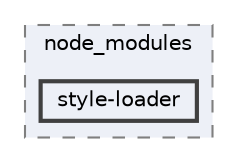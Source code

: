 digraph "pkiclassroomrescheduler/src/main/frontend/node_modules/style-loader"
{
 // LATEX_PDF_SIZE
  bgcolor="transparent";
  edge [fontname=Helvetica,fontsize=10,labelfontname=Helvetica,labelfontsize=10];
  node [fontname=Helvetica,fontsize=10,shape=box,height=0.2,width=0.4];
  compound=true
  subgraph clusterdir_72953eda66ccb3a2722c28e1c3e6c23b {
    graph [ bgcolor="#edf0f7", pencolor="grey50", label="node_modules", fontname=Helvetica,fontsize=10 style="filled,dashed", URL="dir_72953eda66ccb3a2722c28e1c3e6c23b.html",tooltip=""]
  dir_a3d13c020e8bbda455a180d8d68a7c4e [label="style-loader", fillcolor="#edf0f7", color="grey25", style="filled,bold", URL="dir_a3d13c020e8bbda455a180d8d68a7c4e.html",tooltip=""];
  }
}

